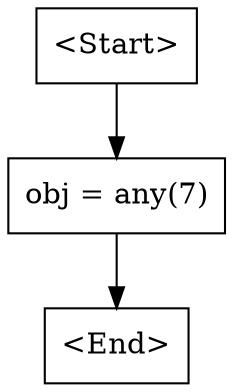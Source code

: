 digraph G {
    N0 [label = "<Start>", shape = box]
    N1 [label = "obj = any(7)", shape = box]
    N2 [label = "<End>", shape = box]
    N0 -> N1 [label = ""]
    N1 -> N2 [label = ""]
}
